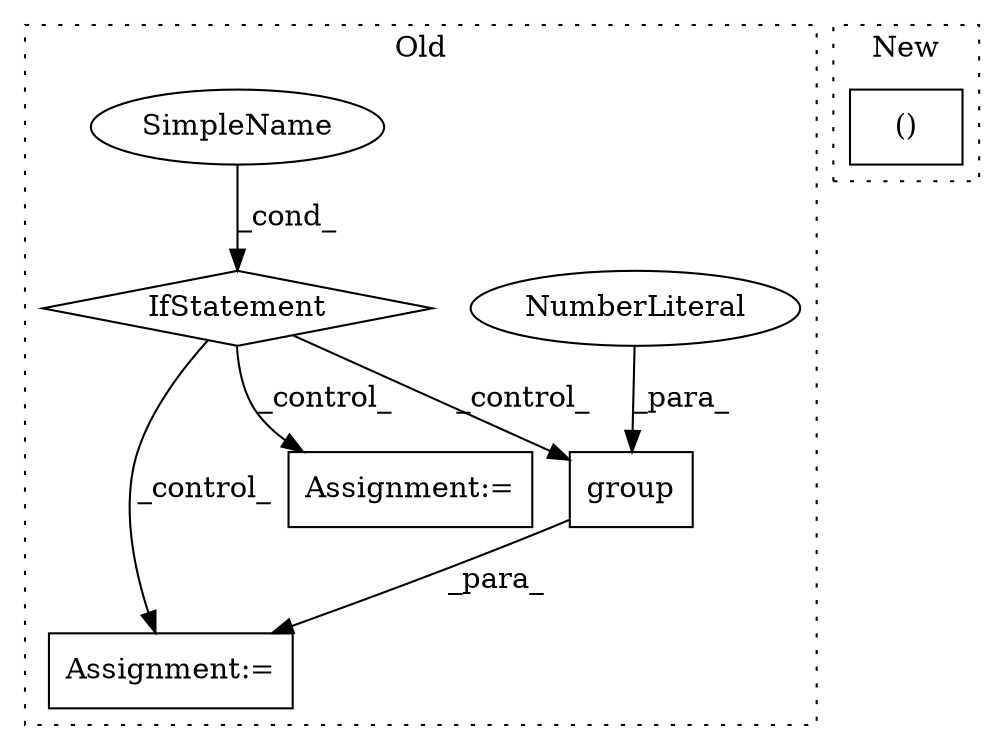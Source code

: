 digraph G {
subgraph cluster0 {
1 [label="group" a="32" s="8287,8294" l="6,1" shape="box"];
3 [label="Assignment:=" a="7" s="8280" l="1" shape="box"];
4 [label="NumberLiteral" a="34" s="8293" l="1" shape="ellipse"];
5 [label="SimpleName" a="42" s="" l="" shape="ellipse"];
6 [label="Assignment:=" a="7" s="8304" l="1" shape="box"];
7 [label="IfStatement" a="25" s="8213,8223" l="4,2" shape="diamond"];
label = "Old";
style="dotted";
}
subgraph cluster1 {
2 [label="()" a="106" s="8003" l="19" shape="box"];
label = "New";
style="dotted";
}
1 -> 3 [label="_para_"];
4 -> 1 [label="_para_"];
5 -> 7 [label="_cond_"];
7 -> 6 [label="_control_"];
7 -> 1 [label="_control_"];
7 -> 3 [label="_control_"];
}